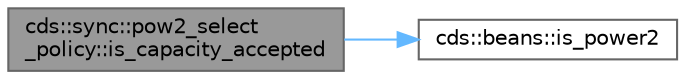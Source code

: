 digraph "cds::sync::pow2_select_policy::is_capacity_accepted"
{
 // LATEX_PDF_SIZE
  bgcolor="transparent";
  edge [fontname=Helvetica,fontsize=10,labelfontname=Helvetica,labelfontsize=10];
  node [fontname=Helvetica,fontsize=10,shape=box,height=0.2,width=0.4];
  rankdir="LR";
  Node1 [id="Node000001",label="cds::sync::pow2_select\l_policy::is_capacity_accepted",height=0.2,width=0.4,color="gray40", fillcolor="grey60", style="filled", fontcolor="black",tooltip="Checks if nCapacity is acceptable by policy. nCapacity must be power of two"];
  Node1 -> Node2 [id="edge2_Node000001_Node000002",color="steelblue1",style="solid",tooltip=" "];
  Node2 [id="Node000002",label="cds::beans::is_power2",height=0.2,width=0.4,color="grey40", fillcolor="white", style="filled",URL="$namespacecds_1_1beans.html#abd6ea1248f6516068a4d2963761e8c57",tooltip="Checks if n is power of 2"];
}
